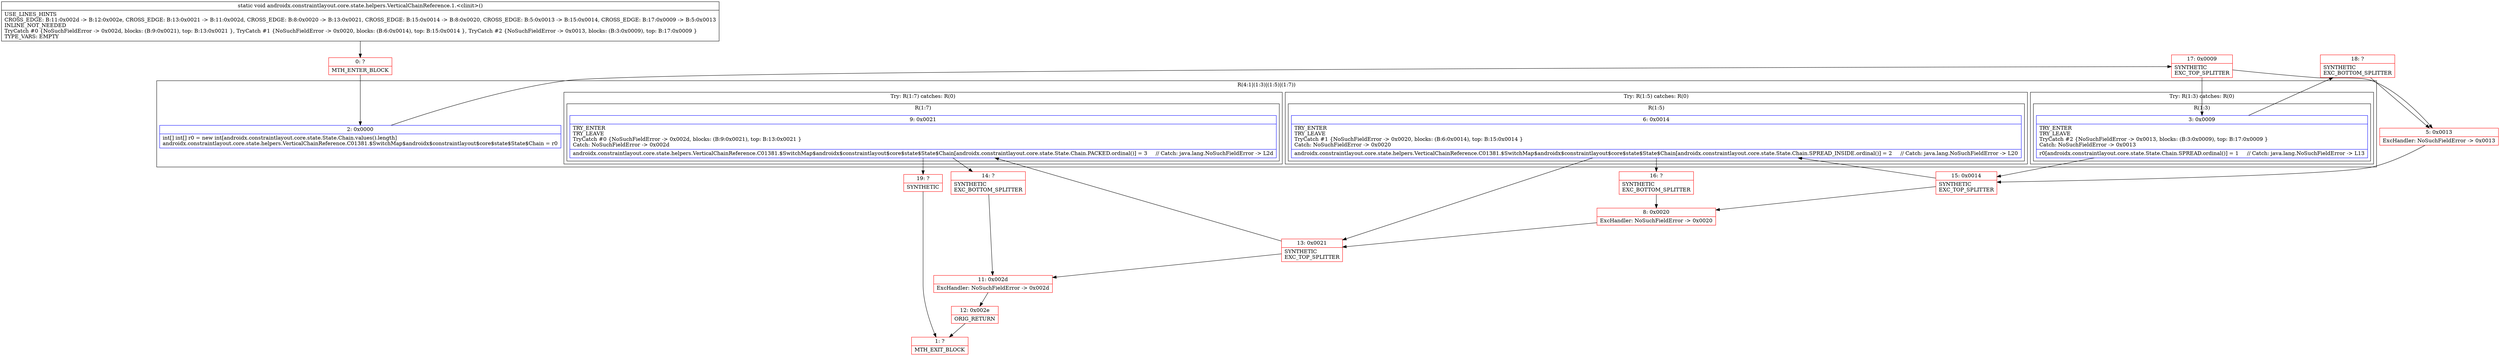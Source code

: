 digraph "CFG forandroidx.constraintlayout.core.state.helpers.VerticalChainReference.1.\<clinit\>()V" {
subgraph cluster_Region_362226237 {
label = "R(4:1|(1:3)|(1:5)|(1:7))";
node [shape=record,color=blue];
Node_2 [shape=record,label="{2\:\ 0x0000|int[] int[] r0 = new int[androidx.constraintlayout.core.state.State.Chain.values().length]\landroidx.constraintlayout.core.state.helpers.VerticalChainReference.C01381.$SwitchMap$androidx$constraintlayout$core$state$State$Chain = r0\l}"];
subgraph cluster_TryCatchRegion_1389052840 {
label = "Try: R(1:3) catches: R(0)";
node [shape=record,color=blue];
subgraph cluster_Region_711552263 {
label = "R(1:3)";
node [shape=record,color=blue];
Node_3 [shape=record,label="{3\:\ 0x0009|TRY_ENTER\lTRY_LEAVE\lTryCatch #2 \{NoSuchFieldError \-\> 0x0013, blocks: (B:3:0x0009), top: B:17:0x0009 \}\lCatch: NoSuchFieldError \-\> 0x0013\l|r0[androidx.constraintlayout.core.state.State.Chain.SPREAD.ordinal()] = 1     \/\/ Catch: java.lang.NoSuchFieldError \-\> L13\l}"];
}
subgraph cluster_Region_1166737345 {
label = "R(0) | ExcHandler: NoSuchFieldError \-\> 0x0013\l";
node [shape=record,color=blue];
}
}
subgraph cluster_TryCatchRegion_656067401 {
label = "Try: R(1:5) catches: R(0)";
node [shape=record,color=blue];
subgraph cluster_Region_1694205617 {
label = "R(1:5)";
node [shape=record,color=blue];
Node_6 [shape=record,label="{6\:\ 0x0014|TRY_ENTER\lTRY_LEAVE\lTryCatch #1 \{NoSuchFieldError \-\> 0x0020, blocks: (B:6:0x0014), top: B:15:0x0014 \}\lCatch: NoSuchFieldError \-\> 0x0020\l|androidx.constraintlayout.core.state.helpers.VerticalChainReference.C01381.$SwitchMap$androidx$constraintlayout$core$state$State$Chain[androidx.constraintlayout.core.state.State.Chain.SPREAD_INSIDE.ordinal()] = 2     \/\/ Catch: java.lang.NoSuchFieldError \-\> L20\l}"];
}
subgraph cluster_Region_1822773125 {
label = "R(0) | ExcHandler: NoSuchFieldError \-\> 0x0020\l";
node [shape=record,color=blue];
}
}
subgraph cluster_TryCatchRegion_2118369575 {
label = "Try: R(1:7) catches: R(0)";
node [shape=record,color=blue];
subgraph cluster_Region_259136805 {
label = "R(1:7)";
node [shape=record,color=blue];
Node_9 [shape=record,label="{9\:\ 0x0021|TRY_ENTER\lTRY_LEAVE\lTryCatch #0 \{NoSuchFieldError \-\> 0x002d, blocks: (B:9:0x0021), top: B:13:0x0021 \}\lCatch: NoSuchFieldError \-\> 0x002d\l|androidx.constraintlayout.core.state.helpers.VerticalChainReference.C01381.$SwitchMap$androidx$constraintlayout$core$state$State$Chain[androidx.constraintlayout.core.state.State.Chain.PACKED.ordinal()] = 3     \/\/ Catch: java.lang.NoSuchFieldError \-\> L2d\l}"];
}
subgraph cluster_Region_931449972 {
label = "R(0) | ExcHandler: NoSuchFieldError \-\> 0x002d\l";
node [shape=record,color=blue];
}
}
}
subgraph cluster_Region_1166737345 {
label = "R(0) | ExcHandler: NoSuchFieldError \-\> 0x0013\l";
node [shape=record,color=blue];
}
subgraph cluster_Region_1822773125 {
label = "R(0) | ExcHandler: NoSuchFieldError \-\> 0x0020\l";
node [shape=record,color=blue];
}
subgraph cluster_Region_931449972 {
label = "R(0) | ExcHandler: NoSuchFieldError \-\> 0x002d\l";
node [shape=record,color=blue];
}
Node_0 [shape=record,color=red,label="{0\:\ ?|MTH_ENTER_BLOCK\l}"];
Node_17 [shape=record,color=red,label="{17\:\ 0x0009|SYNTHETIC\lEXC_TOP_SPLITTER\l}"];
Node_15 [shape=record,color=red,label="{15\:\ 0x0014|SYNTHETIC\lEXC_TOP_SPLITTER\l}"];
Node_13 [shape=record,color=red,label="{13\:\ 0x0021|SYNTHETIC\lEXC_TOP_SPLITTER\l}"];
Node_14 [shape=record,color=red,label="{14\:\ ?|SYNTHETIC\lEXC_BOTTOM_SPLITTER\l}"];
Node_19 [shape=record,color=red,label="{19\:\ ?|SYNTHETIC\l}"];
Node_1 [shape=record,color=red,label="{1\:\ ?|MTH_EXIT_BLOCK\l}"];
Node_11 [shape=record,color=red,label="{11\:\ 0x002d|ExcHandler: NoSuchFieldError \-\> 0x002d\l}"];
Node_12 [shape=record,color=red,label="{12\:\ 0x002e|ORIG_RETURN\l}"];
Node_16 [shape=record,color=red,label="{16\:\ ?|SYNTHETIC\lEXC_BOTTOM_SPLITTER\l}"];
Node_8 [shape=record,color=red,label="{8\:\ 0x0020|ExcHandler: NoSuchFieldError \-\> 0x0020\l}"];
Node_18 [shape=record,color=red,label="{18\:\ ?|SYNTHETIC\lEXC_BOTTOM_SPLITTER\l}"];
Node_5 [shape=record,color=red,label="{5\:\ 0x0013|ExcHandler: NoSuchFieldError \-\> 0x0013\l}"];
MethodNode[shape=record,label="{static void androidx.constraintlayout.core.state.helpers.VerticalChainReference.1.\<clinit\>()  | USE_LINES_HINTS\lCROSS_EDGE: B:11:0x002d \-\> B:12:0x002e, CROSS_EDGE: B:13:0x0021 \-\> B:11:0x002d, CROSS_EDGE: B:8:0x0020 \-\> B:13:0x0021, CROSS_EDGE: B:15:0x0014 \-\> B:8:0x0020, CROSS_EDGE: B:5:0x0013 \-\> B:15:0x0014, CROSS_EDGE: B:17:0x0009 \-\> B:5:0x0013\lINLINE_NOT_NEEDED\lTryCatch #0 \{NoSuchFieldError \-\> 0x002d, blocks: (B:9:0x0021), top: B:13:0x0021 \}, TryCatch #1 \{NoSuchFieldError \-\> 0x0020, blocks: (B:6:0x0014), top: B:15:0x0014 \}, TryCatch #2 \{NoSuchFieldError \-\> 0x0013, blocks: (B:3:0x0009), top: B:17:0x0009 \}\lTYPE_VARS: EMPTY\l}"];
MethodNode -> Node_0;Node_2 -> Node_17;
Node_3 -> Node_15;
Node_3 -> Node_18;
Node_6 -> Node_13;
Node_6 -> Node_16;
Node_9 -> Node_14;
Node_9 -> Node_19;
Node_0 -> Node_2;
Node_17 -> Node_3;
Node_17 -> Node_5;
Node_15 -> Node_6;
Node_15 -> Node_8;
Node_13 -> Node_9;
Node_13 -> Node_11;
Node_14 -> Node_11;
Node_19 -> Node_1;
Node_11 -> Node_12;
Node_12 -> Node_1;
Node_16 -> Node_8;
Node_8 -> Node_13;
Node_18 -> Node_5;
Node_5 -> Node_15;
}

